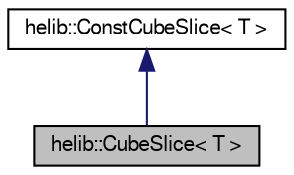 digraph "helib::CubeSlice&lt; T &gt;"
{
  edge [fontname="FreeSans",fontsize="10",labelfontname="FreeSans",labelfontsize="10"];
  node [fontname="FreeSans",fontsize="10",shape=record];
  Node0 [label="helib::CubeSlice\< T \>",height=0.2,width=0.4,color="black", fillcolor="grey75", style="filled", fontcolor="black"];
  Node1 -> Node0 [dir="back",color="midnightblue",fontsize="10",style="solid"];
  Node1 [label="helib::ConstCubeSlice\< T \>",height=0.2,width=0.4,color="black", fillcolor="white", style="filled",URL="$classhelib_1_1_const_cube_slice.html",tooltip="A constant lower-dimension slice of a hypercube. "];
}
